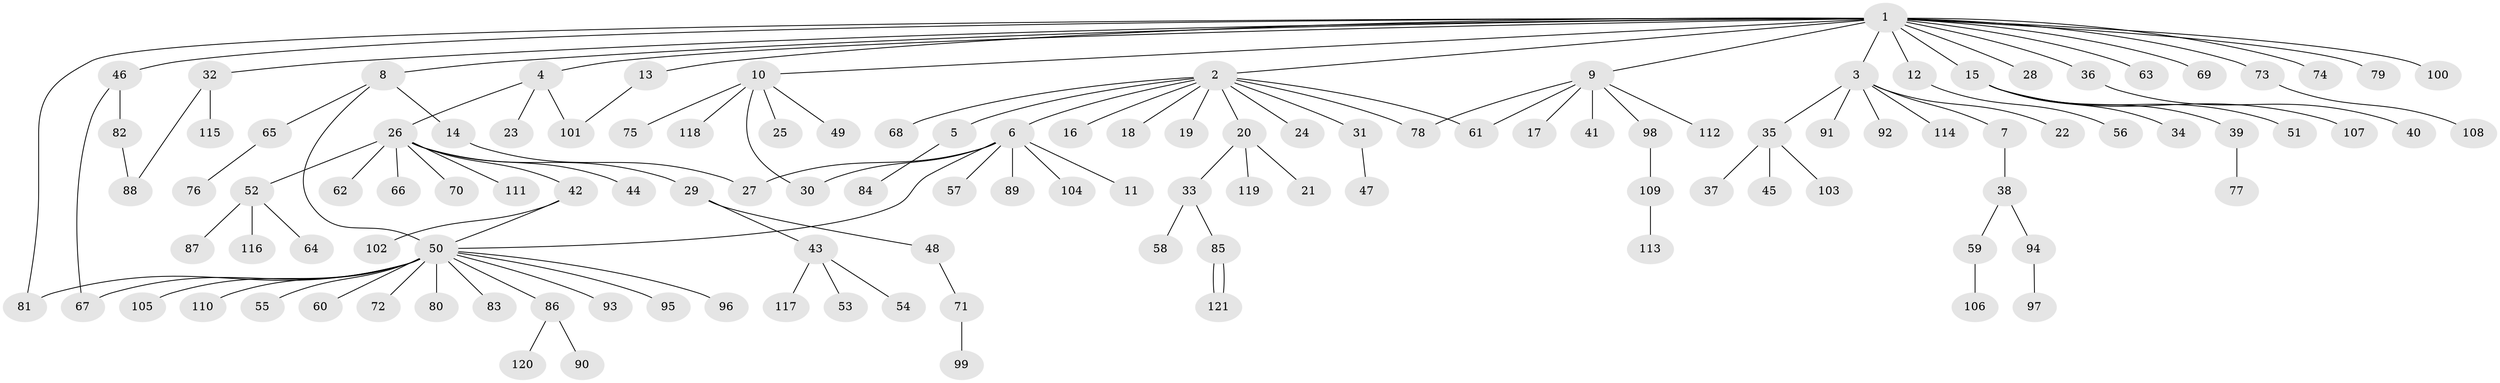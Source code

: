 // Generated by graph-tools (version 1.1) at 2025/11/02/27/25 16:11:13]
// undirected, 121 vertices, 131 edges
graph export_dot {
graph [start="1"]
  node [color=gray90,style=filled];
  1;
  2;
  3;
  4;
  5;
  6;
  7;
  8;
  9;
  10;
  11;
  12;
  13;
  14;
  15;
  16;
  17;
  18;
  19;
  20;
  21;
  22;
  23;
  24;
  25;
  26;
  27;
  28;
  29;
  30;
  31;
  32;
  33;
  34;
  35;
  36;
  37;
  38;
  39;
  40;
  41;
  42;
  43;
  44;
  45;
  46;
  47;
  48;
  49;
  50;
  51;
  52;
  53;
  54;
  55;
  56;
  57;
  58;
  59;
  60;
  61;
  62;
  63;
  64;
  65;
  66;
  67;
  68;
  69;
  70;
  71;
  72;
  73;
  74;
  75;
  76;
  77;
  78;
  79;
  80;
  81;
  82;
  83;
  84;
  85;
  86;
  87;
  88;
  89;
  90;
  91;
  92;
  93;
  94;
  95;
  96;
  97;
  98;
  99;
  100;
  101;
  102;
  103;
  104;
  105;
  106;
  107;
  108;
  109;
  110;
  111;
  112;
  113;
  114;
  115;
  116;
  117;
  118;
  119;
  120;
  121;
  1 -- 2;
  1 -- 3;
  1 -- 4;
  1 -- 8;
  1 -- 9;
  1 -- 10;
  1 -- 12;
  1 -- 13;
  1 -- 15;
  1 -- 28;
  1 -- 32;
  1 -- 36;
  1 -- 46;
  1 -- 63;
  1 -- 69;
  1 -- 73;
  1 -- 74;
  1 -- 79;
  1 -- 81;
  1 -- 100;
  2 -- 5;
  2 -- 6;
  2 -- 16;
  2 -- 18;
  2 -- 19;
  2 -- 20;
  2 -- 24;
  2 -- 31;
  2 -- 61;
  2 -- 68;
  2 -- 78;
  3 -- 7;
  3 -- 22;
  3 -- 35;
  3 -- 91;
  3 -- 92;
  3 -- 114;
  4 -- 23;
  4 -- 26;
  4 -- 101;
  5 -- 84;
  6 -- 11;
  6 -- 27;
  6 -- 30;
  6 -- 50;
  6 -- 57;
  6 -- 89;
  6 -- 104;
  7 -- 38;
  8 -- 14;
  8 -- 50;
  8 -- 65;
  9 -- 17;
  9 -- 41;
  9 -- 61;
  9 -- 78;
  9 -- 98;
  9 -- 112;
  10 -- 25;
  10 -- 30;
  10 -- 49;
  10 -- 75;
  10 -- 118;
  12 -- 56;
  13 -- 101;
  14 -- 27;
  15 -- 34;
  15 -- 39;
  15 -- 51;
  15 -- 107;
  20 -- 21;
  20 -- 33;
  20 -- 119;
  26 -- 29;
  26 -- 42;
  26 -- 44;
  26 -- 52;
  26 -- 62;
  26 -- 66;
  26 -- 70;
  26 -- 111;
  29 -- 43;
  29 -- 48;
  31 -- 47;
  32 -- 88;
  32 -- 115;
  33 -- 58;
  33 -- 85;
  35 -- 37;
  35 -- 45;
  35 -- 103;
  36 -- 40;
  38 -- 59;
  38 -- 94;
  39 -- 77;
  42 -- 50;
  42 -- 102;
  43 -- 53;
  43 -- 54;
  43 -- 117;
  46 -- 67;
  46 -- 82;
  48 -- 71;
  50 -- 55;
  50 -- 60;
  50 -- 67;
  50 -- 72;
  50 -- 80;
  50 -- 81;
  50 -- 83;
  50 -- 86;
  50 -- 93;
  50 -- 95;
  50 -- 96;
  50 -- 105;
  50 -- 110;
  52 -- 64;
  52 -- 87;
  52 -- 116;
  59 -- 106;
  65 -- 76;
  71 -- 99;
  73 -- 108;
  82 -- 88;
  85 -- 121;
  85 -- 121;
  86 -- 90;
  86 -- 120;
  94 -- 97;
  98 -- 109;
  109 -- 113;
}
